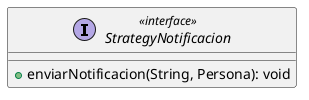 @startuml
interface StrategyNotificacion << interface >> {
  + enviarNotificacion(String, Persona): void
}
@enduml